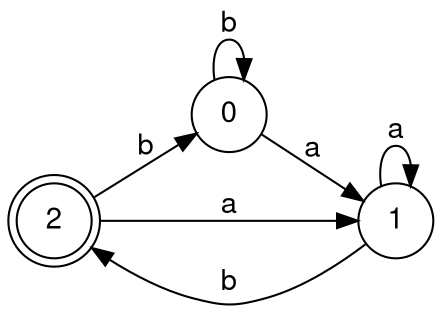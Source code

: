 digraph finite_state_machine {
fontname="Helvetica,Arial,sans-serif"
node [fontname="Helvetica,Arial,sans-serif"]
edge [fontname="Helvetica,Arial,sans-serif"]
rankdir=LR;
node [shape = doublecircle]; 2;
node [shape = circle];
0 -> 1 [label = "a"];
0 -> 0 [label = "b"];
1 -> 1 [label = "a"];
1 -> 2 [label = "b"];
2 -> 1 [label = "a"];
2 -> 0 [label = "b"];
}
